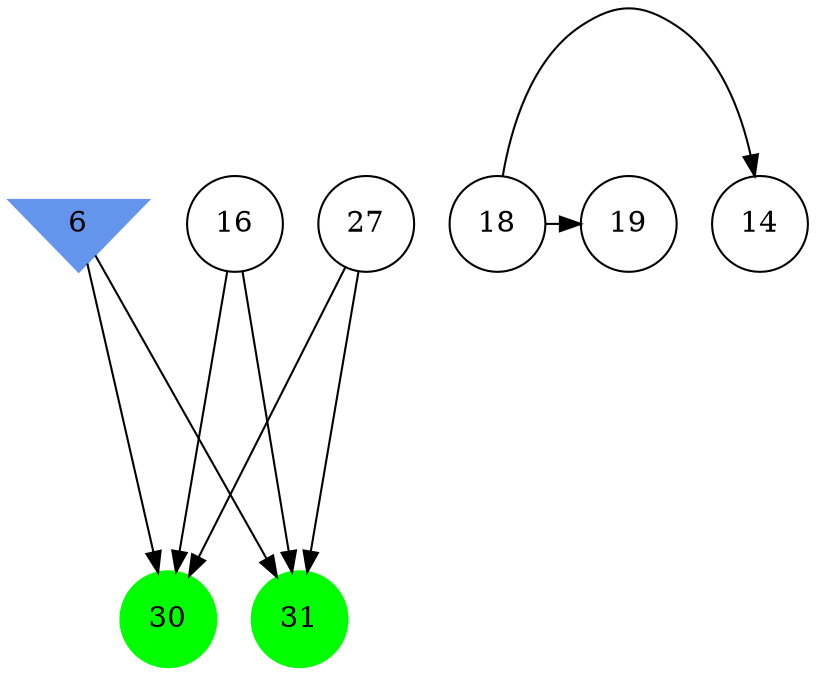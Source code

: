 digraph brain {
	ranksep=2.0;
	6 [shape=invtriangle,style=filled,color=cornflowerblue];
	14 [shape=circle,color=black];
	16 [shape=circle,color=black];
	18 [shape=circle,color=black];
	19 [shape=circle,color=black];
	27 [shape=circle,color=black];
	30 [shape=circle,style=filled,color=green];
	31 [shape=circle,style=filled,color=green];
	18	->	14;
	18	->	19;
	6	->	31;
	6	->	30;
	27	->	31;
	27	->	30;
	16	->	31;
	16	->	30;
	{ rank=same; 6; }
	{ rank=same; 14; 16; 18; 19; 27; }
	{ rank=same; 30; 31; }
}

